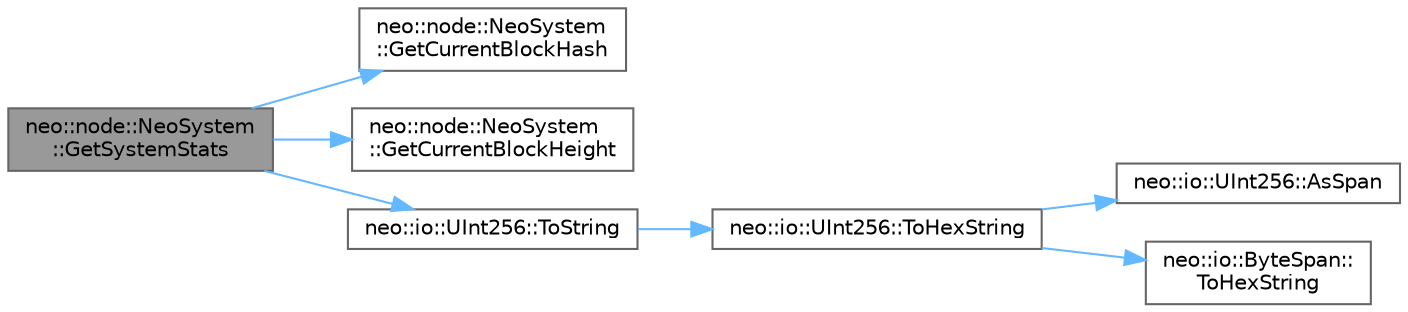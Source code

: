 digraph "neo::node::NeoSystem::GetSystemStats"
{
 // LATEX_PDF_SIZE
  bgcolor="transparent";
  edge [fontname=Helvetica,fontsize=10,labelfontname=Helvetica,labelfontsize=10];
  node [fontname=Helvetica,fontsize=10,shape=box,height=0.2,width=0.4];
  rankdir="LR";
  Node1 [id="Node000001",label="neo::node::NeoSystem\l::GetSystemStats",height=0.2,width=0.4,color="gray40", fillcolor="grey60", style="filled", fontcolor="black",tooltip="Gets system statistics."];
  Node1 -> Node2 [id="edge1_Node000001_Node000002",color="steelblue1",style="solid",tooltip=" "];
  Node2 [id="Node000002",label="neo::node::NeoSystem\l::GetCurrentBlockHash",height=0.2,width=0.4,color="grey40", fillcolor="white", style="filled",URL="$classneo_1_1node_1_1_neo_system.html#ab74bcc843c61ae22013b8cb5e0506ad9",tooltip="Gets the current block hash."];
  Node1 -> Node3 [id="edge2_Node000001_Node000003",color="steelblue1",style="solid",tooltip=" "];
  Node3 [id="Node000003",label="neo::node::NeoSystem\l::GetCurrentBlockHeight",height=0.2,width=0.4,color="grey40", fillcolor="white", style="filled",URL="$classneo_1_1node_1_1_neo_system.html#a59946eac2f176cd6adf8dd84588962af",tooltip="Gets the current block height."];
  Node1 -> Node4 [id="edge3_Node000001_Node000004",color="steelblue1",style="solid",tooltip=" "];
  Node4 [id="Node000004",label="neo::io::UInt256::ToString",height=0.2,width=0.4,color="grey40", fillcolor="white", style="filled",URL="$classneo_1_1io_1_1_u_int256.html#a0b24d2f84ca2f20cbbd83da8757a5c70",tooltip="Converts this UInt256 to a string."];
  Node4 -> Node5 [id="edge4_Node000004_Node000005",color="steelblue1",style="solid",tooltip=" "];
  Node5 [id="Node000005",label="neo::io::UInt256::ToHexString",height=0.2,width=0.4,color="grey40", fillcolor="white", style="filled",URL="$classneo_1_1io_1_1_u_int256.html#aa69fe5a626765e379a37d00544fd8fb6",tooltip="Converts the UInt256 to a hexadecimal string."];
  Node5 -> Node6 [id="edge5_Node000005_Node000006",color="steelblue1",style="solid",tooltip=" "];
  Node6 [id="Node000006",label="neo::io::UInt256::AsSpan",height=0.2,width=0.4,color="grey40", fillcolor="white", style="filled",URL="$classneo_1_1io_1_1_u_int256.html#ae5761853e28717345771c7c97b104994",tooltip="Converts the UInt256 to a ByteSpan."];
  Node5 -> Node7 [id="edge6_Node000005_Node000007",color="steelblue1",style="solid",tooltip=" "];
  Node7 [id="Node000007",label="neo::io::ByteSpan::\lToHexString",height=0.2,width=0.4,color="grey40", fillcolor="white", style="filled",URL="$classneo_1_1io_1_1_byte_span.html#a5bdc6499f1966458a9ceda1274ba0c2e",tooltip="Converts the ByteSpan to a hexadecimal string."];
}
